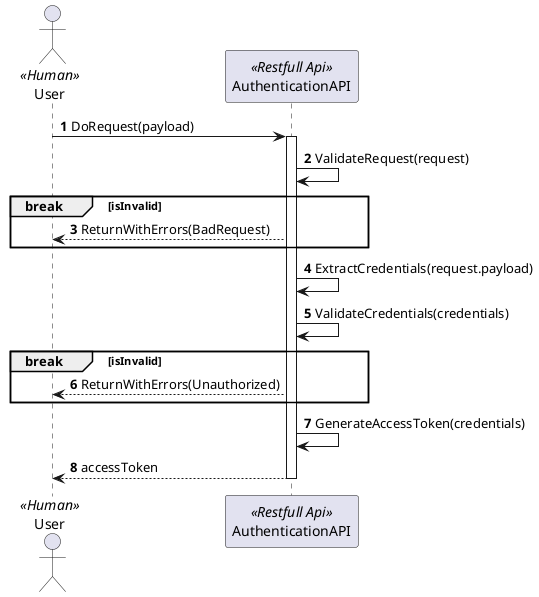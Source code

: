 @startuml RequestAccessToken
autonumber
actor User as user << Human >>
participant AuthenticationAPI as api << Restfull Api >>
    user -> api: DoRequest(payload)
    activate api
    api -> api: ValidateRequest(request)
    break isInvalid
        api --> user: ReturnWithErrors(BadRequest)
    end
    api -> api: ExtractCredentials(request.payload)
    api -> api: ValidateCredentials(credentials)
    break isInvalid
        api --> user: ReturnWithErrors(Unauthorized)
    end
    api -> api: GenerateAccessToken(credentials)
    return accessToken
@enduml